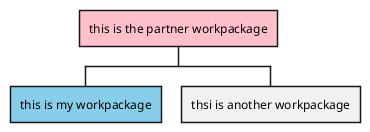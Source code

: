 @startwbs

<style>
wbsDiagram {
    .pink {
        BackgroundColor pink
    }
    .your_style_name {
        BackgroundColor SkyBlue
    }
}
</style>

+ this is the partner workpackage <<pink>>
++ this is my workpackage <<your_style_name>>
++ thsi is another workpackage
@endwbs